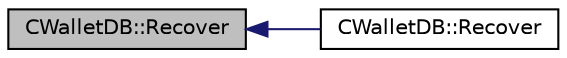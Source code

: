digraph "CWalletDB::Recover"
{
  edge [fontname="Helvetica",fontsize="10",labelfontname="Helvetica",labelfontsize="10"];
  node [fontname="Helvetica",fontsize="10",shape=record];
  rankdir="LR";
  Node206 [label="CWalletDB::Recover",height=0.2,width=0.4,color="black", fillcolor="grey75", style="filled", fontcolor="black"];
  Node206 -> Node207 [dir="back",color="midnightblue",fontsize="10",style="solid",fontname="Helvetica"];
  Node207 [label="CWalletDB::Recover",height=0.2,width=0.4,color="black", fillcolor="white", style="filled",URL="$class_c_wallet_d_b.html#a44388f1c3ee63191dcb78b1001e9390c"];
}
